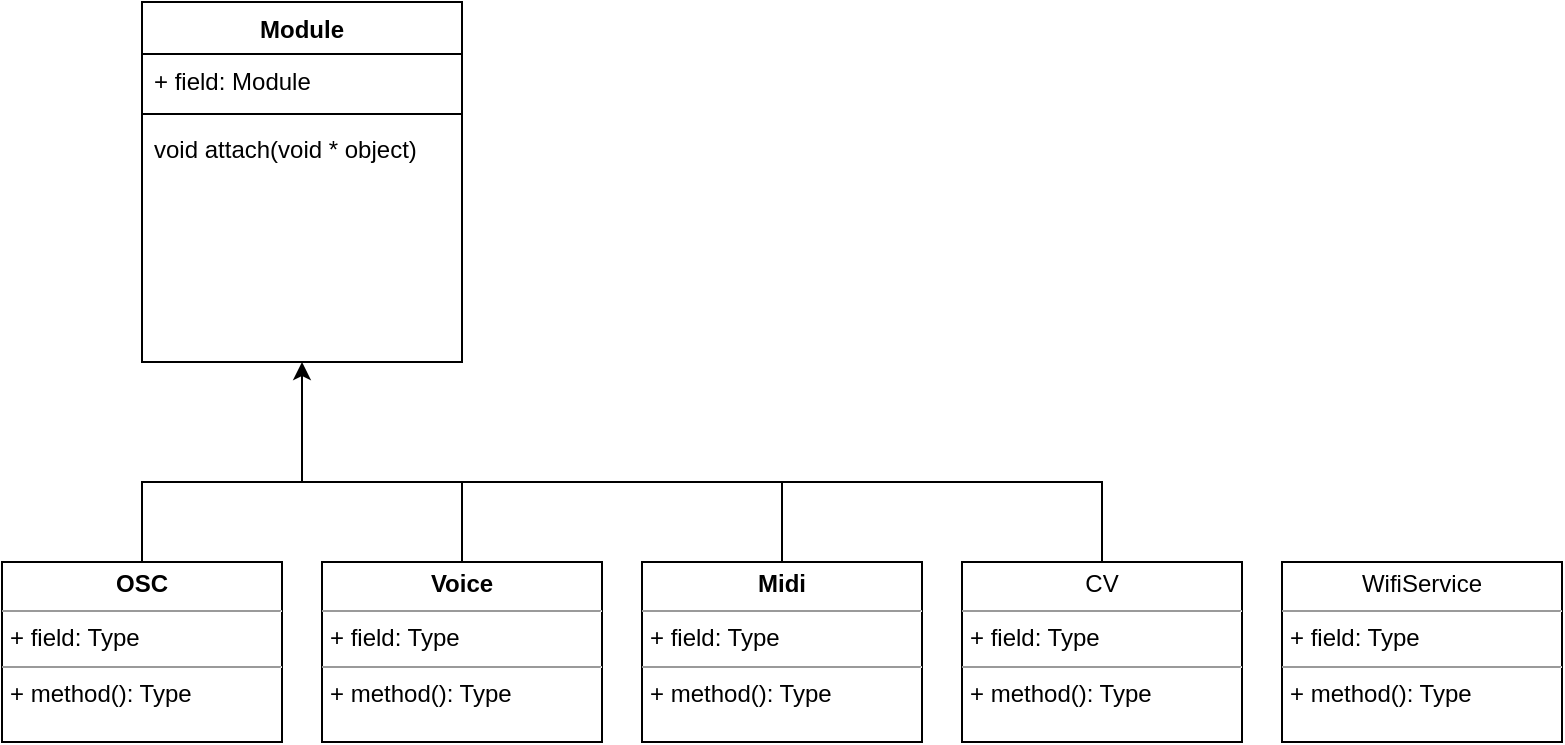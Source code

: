 <mxfile version="15.8.8" type="github"><diagram id="jdR5ssYMvxICUkgLZ-qh" name="Page-1"><mxGraphModel dx="1426" dy="792" grid="1" gridSize="10" guides="1" tooltips="1" connect="1" arrows="1" fold="1" page="1" pageScale="1" pageWidth="850" pageHeight="1100" math="0" shadow="0"><root><mxCell id="0"/><mxCell id="1" parent="0"/><mxCell id="rk0oo--zZqkCVl64psQo-1" value="Module" style="swimlane;fontStyle=1;align=center;verticalAlign=top;childLayout=stackLayout;horizontal=1;startSize=26;horizontalStack=0;resizeParent=1;resizeParentMax=0;resizeLast=0;collapsible=1;marginBottom=0;" vertex="1" parent="1"><mxGeometry x="80" y="80" width="160" height="180" as="geometry"/></mxCell><mxCell id="rk0oo--zZqkCVl64psQo-2" value="+ field: Module" style="text;strokeColor=none;fillColor=none;align=left;verticalAlign=top;spacingLeft=4;spacingRight=4;overflow=hidden;rotatable=0;points=[[0,0.5],[1,0.5]];portConstraint=eastwest;" vertex="1" parent="rk0oo--zZqkCVl64psQo-1"><mxGeometry y="26" width="160" height="26" as="geometry"/></mxCell><mxCell id="rk0oo--zZqkCVl64psQo-3" value="" style="line;strokeWidth=1;fillColor=none;align=left;verticalAlign=middle;spacingTop=-1;spacingLeft=3;spacingRight=3;rotatable=0;labelPosition=right;points=[];portConstraint=eastwest;" vertex="1" parent="rk0oo--zZqkCVl64psQo-1"><mxGeometry y="52" width="160" height="8" as="geometry"/></mxCell><mxCell id="rk0oo--zZqkCVl64psQo-4" value="void attach(void * object)&#xA;&#xA;" style="text;strokeColor=none;fillColor=none;align=left;verticalAlign=top;spacingLeft=4;spacingRight=4;overflow=hidden;rotatable=0;points=[[0,0.5],[1,0.5]];portConstraint=eastwest;" vertex="1" parent="rk0oo--zZqkCVl64psQo-1"><mxGeometry y="60" width="160" height="120" as="geometry"/></mxCell><mxCell id="rk0oo--zZqkCVl64psQo-5" value="" style="endArrow=classic;html=1;rounded=0;entryX=0.5;entryY=1;entryDx=0;entryDy=0;" edge="1" parent="1" target="rk0oo--zZqkCVl64psQo-1"><mxGeometry width="50" height="50" relative="1" as="geometry"><mxPoint x="160" y="320" as="sourcePoint"/><mxPoint x="400" y="350" as="targetPoint"/><Array as="points"/></mxGeometry></mxCell><mxCell id="rk0oo--zZqkCVl64psQo-7" value="" style="endArrow=none;html=1;rounded=0;" edge="1" parent="1"><mxGeometry width="50" height="50" relative="1" as="geometry"><mxPoint x="80" y="360" as="sourcePoint"/><mxPoint x="160" y="320" as="targetPoint"/><Array as="points"><mxPoint x="80" y="320"/></Array></mxGeometry></mxCell><mxCell id="rk0oo--zZqkCVl64psQo-8" value="" style="endArrow=none;html=1;rounded=0;" edge="1" parent="1"><mxGeometry width="50" height="50" relative="1" as="geometry"><mxPoint x="240" y="360" as="sourcePoint"/><mxPoint x="160" y="320" as="targetPoint"/><Array as="points"><mxPoint x="240" y="320"/></Array></mxGeometry></mxCell><mxCell id="rk0oo--zZqkCVl64psQo-9" value="" style="endArrow=none;html=1;rounded=0;" edge="1" parent="1"><mxGeometry width="50" height="50" relative="1" as="geometry"><mxPoint x="400" y="360" as="sourcePoint"/><mxPoint x="240" y="320" as="targetPoint"/><Array as="points"><mxPoint x="400" y="320"/></Array></mxGeometry></mxCell><mxCell id="rk0oo--zZqkCVl64psQo-10" value="" style="endArrow=none;html=1;rounded=0;" edge="1" parent="1"><mxGeometry width="50" height="50" relative="1" as="geometry"><mxPoint x="560" y="360" as="sourcePoint"/><mxPoint x="400" y="320" as="targetPoint"/><Array as="points"><mxPoint x="560" y="320"/></Array></mxGeometry></mxCell><mxCell id="rk0oo--zZqkCVl64psQo-11" value="&lt;p style=&quot;margin: 0px ; margin-top: 4px ; text-align: center&quot;&gt;&lt;b&gt;OSC&lt;/b&gt;&lt;/p&gt;&lt;hr size=&quot;1&quot;&gt;&lt;p style=&quot;margin: 0px ; margin-left: 4px&quot;&gt;+ field: Type&lt;/p&gt;&lt;hr size=&quot;1&quot;&gt;&lt;p style=&quot;margin: 0px ; margin-left: 4px&quot;&gt;+ method(): Type&lt;/p&gt;" style="verticalAlign=top;align=left;overflow=fill;fontSize=12;fontFamily=Helvetica;html=1;" vertex="1" parent="1"><mxGeometry x="10" y="360" width="140" height="90" as="geometry"/></mxCell><mxCell id="rk0oo--zZqkCVl64psQo-12" value="&lt;p style=&quot;margin: 0px ; margin-top: 4px ; text-align: center&quot;&gt;&lt;b&gt;Voice&lt;/b&gt;&lt;/p&gt;&lt;hr size=&quot;1&quot;&gt;&lt;p style=&quot;margin: 0px ; margin-left: 4px&quot;&gt;+ field: Type&lt;/p&gt;&lt;hr size=&quot;1&quot;&gt;&lt;p style=&quot;margin: 0px ; margin-left: 4px&quot;&gt;+ method(): Type&lt;/p&gt;" style="verticalAlign=top;align=left;overflow=fill;fontSize=12;fontFamily=Helvetica;html=1;" vertex="1" parent="1"><mxGeometry x="170" y="360" width="140" height="90" as="geometry"/></mxCell><mxCell id="rk0oo--zZqkCVl64psQo-13" value="&lt;p style=&quot;margin: 0px ; margin-top: 4px ; text-align: center&quot;&gt;&lt;b&gt;Midi&lt;/b&gt;&lt;/p&gt;&lt;hr size=&quot;1&quot;&gt;&lt;p style=&quot;margin: 0px ; margin-left: 4px&quot;&gt;+ field: Type&lt;/p&gt;&lt;hr size=&quot;1&quot;&gt;&lt;p style=&quot;margin: 0px ; margin-left: 4px&quot;&gt;+ method(): Type&lt;/p&gt;" style="verticalAlign=top;align=left;overflow=fill;fontSize=12;fontFamily=Helvetica;html=1;" vertex="1" parent="1"><mxGeometry x="330" y="360" width="140" height="90" as="geometry"/></mxCell><mxCell id="rk0oo--zZqkCVl64psQo-14" value="&lt;p style=&quot;margin: 0px ; margin-top: 4px ; text-align: center&quot;&gt;CV&lt;/p&gt;&lt;hr size=&quot;1&quot;&gt;&lt;p style=&quot;margin: 0px ; margin-left: 4px&quot;&gt;+ field: Type&lt;/p&gt;&lt;hr size=&quot;1&quot;&gt;&lt;p style=&quot;margin: 0px ; margin-left: 4px&quot;&gt;+ method(): Type&lt;/p&gt;" style="verticalAlign=top;align=left;overflow=fill;fontSize=12;fontFamily=Helvetica;html=1;" vertex="1" parent="1"><mxGeometry x="490" y="360" width="140" height="90" as="geometry"/></mxCell><mxCell id="rk0oo--zZqkCVl64psQo-16" value="&lt;p style=&quot;margin: 0px ; margin-top: 4px ; text-align: center&quot;&gt;WifiService&lt;/p&gt;&lt;hr size=&quot;1&quot;&gt;&lt;p style=&quot;margin: 0px ; margin-left: 4px&quot;&gt;+ field: Type&lt;/p&gt;&lt;hr size=&quot;1&quot;&gt;&lt;p style=&quot;margin: 0px ; margin-left: 4px&quot;&gt;+ method(): Type&lt;/p&gt;" style="verticalAlign=top;align=left;overflow=fill;fontSize=12;fontFamily=Helvetica;html=1;" vertex="1" parent="1"><mxGeometry x="650" y="360" width="140" height="90" as="geometry"/></mxCell></root></mxGraphModel></diagram></mxfile>